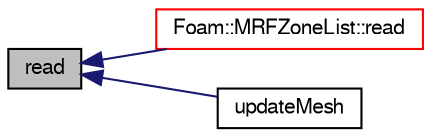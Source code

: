 digraph "read"
{
  bgcolor="transparent";
  edge [fontname="FreeSans",fontsize="10",labelfontname="FreeSans",labelfontsize="10"];
  node [fontname="FreeSans",fontsize="10",shape=record];
  rankdir="LR";
  Node455 [label="read",height=0.2,width=0.4,color="black", fillcolor="grey75", style="filled", fontcolor="black"];
  Node455 -> Node456 [dir="back",color="midnightblue",fontsize="10",style="solid",fontname="FreeSans"];
  Node456 [label="Foam::MRFZoneList::read",height=0.2,width=0.4,color="red",URL="$a21902.html#a6ce0c64db98eb6144d363dbfc86104eb",tooltip="Read dictionary. "];
  Node455 -> Node459 [dir="back",color="midnightblue",fontsize="10",style="solid",fontname="FreeSans"];
  Node459 [label="updateMesh",height=0.2,width=0.4,color="black",URL="$a21898.html#a9c8cde0b192708d622d874f8cc2df66d",tooltip="Update the mesh corresponding to given map. "];
}
